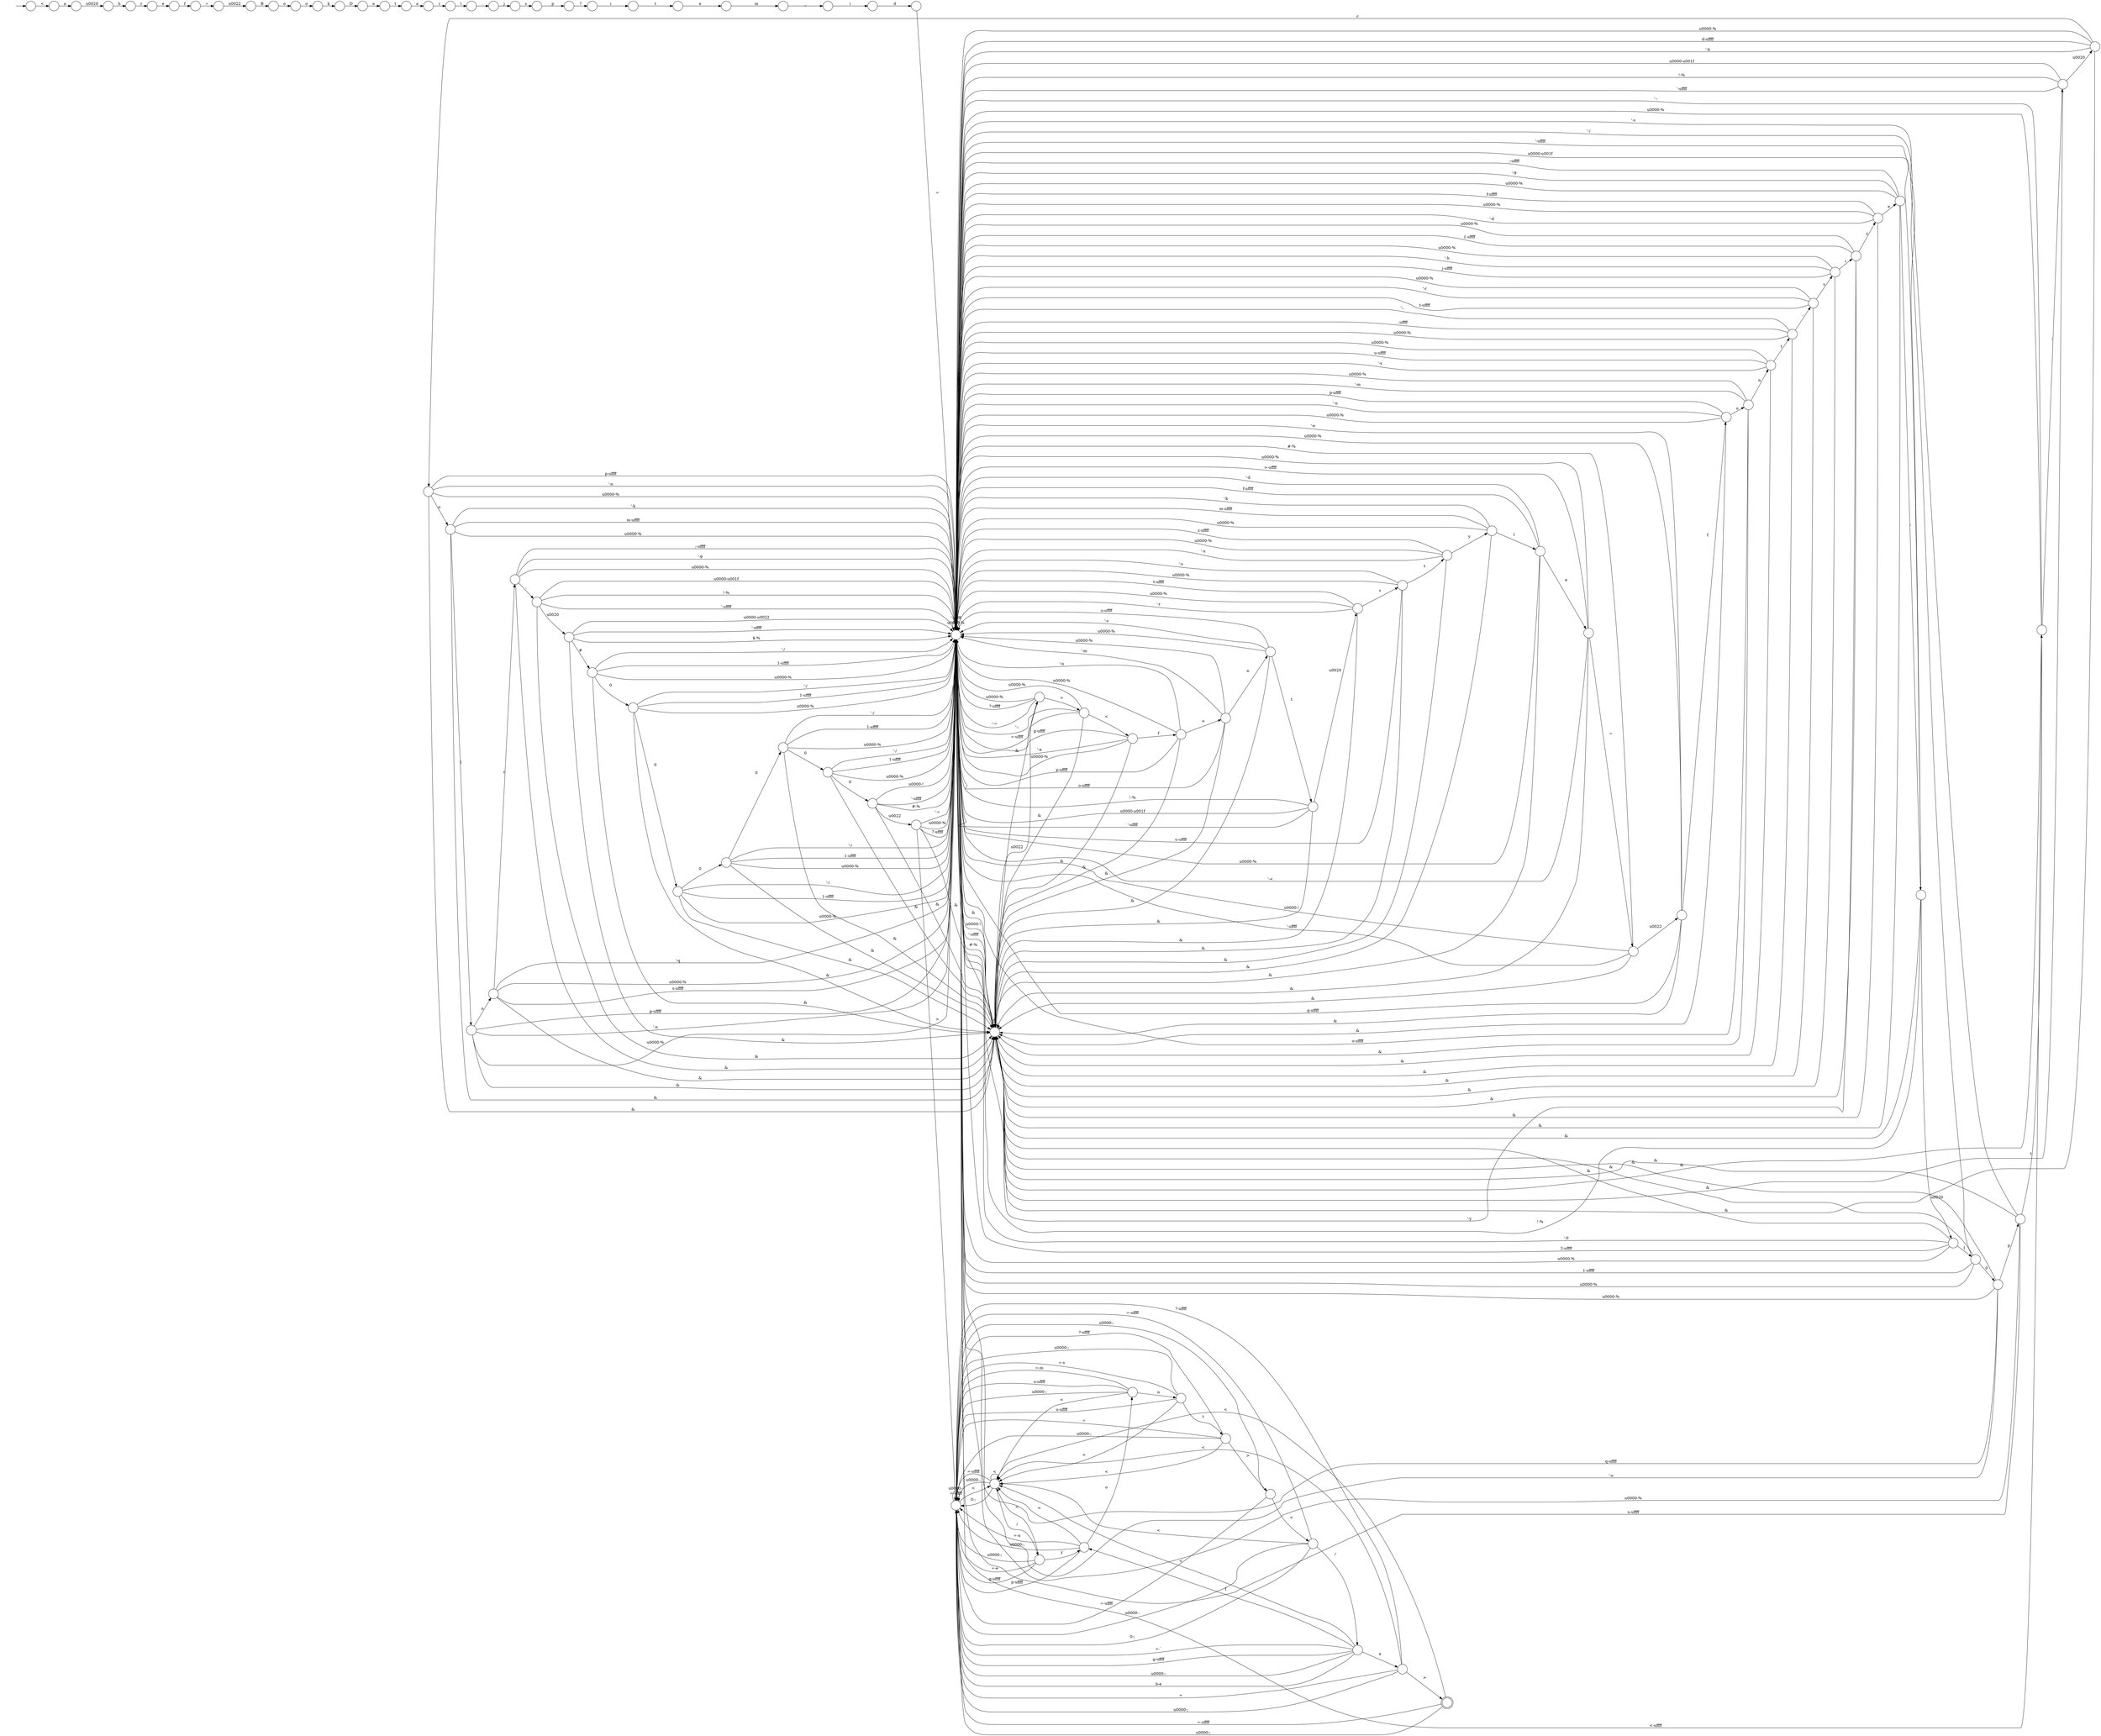 digraph Automaton {
  rankdir = LR;
  0 [shape=circle,label=""];
  0 -> 20 [label="p-\uffff"]
  0 -> 20 [label="'-n"]
  0 -> 73 [label="&"]
  0 -> 20 [label="\u0000-%"]
  0 -> 57 [label="o"]
  1 [shape=circle,label=""];
  1 -> 79 [label="="]
  2 [shape=circle,label=""];
  2 -> 35 [label="t"]
  2 -> 50 [label="u-\uffff"]
  2 -> 50 [label="\u0000-;"]
  2 -> 54 [label="<"]
  2 -> 50 [label="=-s"]
  3 [shape=circle,label=""];
  3 -> 82 [label="t"]
  4 [shape=circle,label=""];
  4 -> 67 [label="m"]
  5 [shape=circle,label=""];
  5 -> 73 [label="&"]
  5 -> 20 [label="\u0000-\u001f"]
  5 -> 83 [label="\u0020"]
  5 -> 20 [label="!-%"]
  5 -> 20 [label="'-\uffff"]
  6 [shape=doublecircle,label=""];
  6 -> 50 [label="=-\uffff"]
  6 -> 50 [label="\u0000-;"]
  6 -> 54 [label="<"]
  7 [shape=circle,label=""];
  7 -> 50 [label="=-`"]
  7 -> 78 [label="f"]
  7 -> 50 [label="g-\uffff"]
  7 -> 46 [label="a"]
  7 -> 50 [label="\u0000-;"]
  7 -> 54 [label="<"]
  7 -> 50 [label="b-e"]
  8 [shape=circle,label=""];
  8 -> 73 [label="&"]
  8 -> 20 [label="'-/"]
  8 -> 20 [label="1-\uffff"]
  8 -> 20 [label="\u0000-%"]
  8 -> 45 [label="0"]
  9 [shape=circle,label=""];
  9 -> 20 [label="p-\uffff"]
  9 -> 20 [label="'-n"]
  9 -> 73 [label="&"]
  9 -> 20 [label="\u0000-%"]
  9 -> 34 [label="o"]
  10 [shape=circle,label=""];
  10 -> 73 [label="&"]
  10 -> 20 [label="'-/"]
  10 -> 20 [label="1-\uffff"]
  10 -> 20 [label="\u0000-%"]
  10 -> 62 [label="0"]
  11 [shape=circle,label=""];
  11 -> 73 [label="&"]
  11 -> 37 [label=">"]
  11 -> 20 [label="'-="]
  11 -> 20 [label="\u0000-%"]
  11 -> 20 [label="?-\uffff"]
  12 [shape=circle,label=""];
  12 -> 48 [label="p"]
  13 [shape=circle,label=""];
  initial [shape=plaintext,label=""];
  initial -> 13
  13 -> 64 [label="<"]
  14 [shape=circle,label=""];
  14 -> 73 [label="&"]
  14 -> 60 [label="t"]
  14 -> 20 [label="\u0000-%"]
  14 -> 20 [label="u-\uffff"]
  14 -> 20 [label="'-s"]
  15 [shape=circle,label=""];
  15 -> 73 [label="&"]
  15 -> 20 [label="\u0000-\u001f"]
  15 -> 56 [label="\u0020"]
  15 -> 20 [label="!-%"]
  15 -> 20 [label="'-\uffff"]
  16 [shape=circle,label=""];
  16 -> 12 [label="s"]
  17 [shape=circle,label=""];
  17 -> 73 [label="&"]
  17 -> 53 [label="e"]
  17 -> 20 [label="f-\uffff"]
  17 -> 20 [label="\u0000-%"]
  17 -> 20 [label="'-d"]
  18 [shape=circle,label=""];
  18 -> 1 [label="f"]
  19 [shape=circle,label=""];
  19 -> 22 [label="h"]
  20 [shape=circle,label=""];
  20 -> 73 [label="&"]
  20 -> 20 [label="\u0000-%"]
  20 -> 20 [label="'-\uffff"]
  21 [shape=circle,label=""];
  21 -> 73 [label="&"]
  21 -> 5 [label="t"]
  21 -> 20 [label="\u0000-%"]
  21 -> 20 [label="u-\uffff"]
  21 -> 20 [label="'-s"]
  22 [shape=circle,label=""];
  22 -> 40 [label="r"]
  23 [shape=circle,label=""];
  23 -> 73 [label="&"]
  23 -> 20 [label="'-k"]
  23 -> 20 [label="m-\uffff"]
  23 -> 20 [label="\u0000-%"]
  23 -> 17 [label="l"]
  24 [shape=circle,label=""];
  24 -> 63 [label="."]
  25 [shape=circle,label=""];
  25 -> 2 [label="n"]
  25 -> 50 [label="o-\uffff"]
  25 -> 50 [label="\u0000-;"]
  25 -> 54 [label="<"]
  25 -> 50 [label="=-m"]
  26 [shape=circle,label=""];
  26 -> 73 [label="&"]
  26 -> 50 [label=">"]
  26 -> 20 [label="'-="]
  26 -> 20 [label="\u0000-%"]
  26 -> 20 [label="?-\uffff"]
  27 [shape=circle,label=""];
  27 -> 24 [label="l"]
  28 [shape=circle,label=""];
  28 -> 50 [label="0-;"]
  28 -> 50 [label="=-\uffff"]
  28 -> 50 [label="\u0000-."]
  28 -> 7 [label="/"]
  28 -> 54 [label="<"]
  29 [shape=circle,label=""];
  29 -> 50 [label="=-\uffff"]
  29 -> 50 [label="\u0000-;"]
  29 -> 28 [label="<"]
  30 [shape=circle,label=""];
  30 -> 73 [label="&"]
  30 -> 20 [label="'-/"]
  30 -> 20 [label="1-\uffff"]
  30 -> 20 [label="\u0000-%"]
  30 -> 55 [label="0"]
  31 [shape=circle,label=""];
  31 -> 73 [label="&"]
  31 -> 20 [label="\u0000-\u001f"]
  31 -> 42 [label="\u0020"]
  31 -> 20 [label="!-%"]
  31 -> 20 [label="'-\uffff"]
  32 [shape=circle,label=""];
  32 -> 20 [label="<-\uffff"]
  32 -> 20 [label="'-:"]
  32 -> 73 [label="&"]
  32 -> 31 [label=";"]
  32 -> 20 [label="\u0000-%"]
  33 [shape=circle,label=""];
  33 -> 72 [label="D"]
  34 [shape=circle,label=""];
  34 -> 73 [label="&"]
  34 -> 20 [label="'-q"]
  34 -> 20 [label="\u0000-%"]
  34 -> 81 [label="r"]
  34 -> 20 [label="s-\uffff"]
  35 [shape=circle,label=""];
  35 -> 50 [label="="]
  35 -> 29 [label=">"]
  35 -> 50 [label="\u0000-;"]
  35 -> 54 [label="<"]
  35 -> 50 [label="?-\uffff"]
  36 [shape=circle,label=""];
  36 -> 27 [label="i"]
  37 [shape=circle,label=""];
  37 -> 20 [label="'-;"]
  37 -> 20 [label="=-\uffff"]
  37 -> 73 [label="&"]
  37 -> 20 [label="\u0000-%"]
  37 -> 70 [label="<"]
  38 [shape=circle,label=""];
  38 -> 86 [label="\u0022"]
  38 -> 73 [label="&"]
  38 -> 20 [label="\u0000-!"]
  38 -> 20 [label="'-\uffff"]
  38 -> 20 [label="#-%"]
  39 [shape=circle,label=""];
  39 -> 73 [label="&"]
  39 -> 20 [label="\u0000-\u001f"]
  39 -> 51 [label="\u0020"]
  39 -> 20 [label="!-%"]
  39 -> 20 [label="'-\uffff"]
  40 [shape=circle,label=""];
  40 -> 18 [label="e"]
  41 [shape=circle,label=""];
  41 -> 3 [label="i"]
  42 [shape=circle,label=""];
  42 -> 20 [label="'-b"]
  42 -> 0 [label="c"]
  42 -> 73 [label="&"]
  42 -> 20 [label="\u0000-%"]
  42 -> 20 [label="d-\uffff"]
  43 [shape=circle,label=""];
  43 -> 59 [label="d"]
  44 [shape=circle,label=""];
  44 -> 21 [label="n"]
  44 -> 73 [label="&"]
  44 -> 20 [label="o-\uffff"]
  44 -> 20 [label="\u0000-%"]
  44 -> 20 [label="'-m"]
  45 [shape=circle,label=""];
  45 -> 73 [label="&"]
  45 -> 20 [label="'-/"]
  45 -> 20 [label="1-\uffff"]
  45 -> 20 [label="\u0000-%"]
  45 -> 77 [label="0"]
  46 [shape=circle,label=""];
  46 -> 50 [label="="]
  46 -> 6 [label=">"]
  46 -> 50 [label="\u0000-;"]
  46 -> 54 [label="<"]
  46 -> 50 [label="?-\uffff"]
  47 [shape=circle,label=""];
  47 -> 91 [label="z"]
  47 -> 20 [label="'-y"]
  47 -> 73 [label="&"]
  47 -> 20 [label="\u0000-%"]
  47 -> 20 [label="{-\uffff"]
  48 [shape=circle,label=""];
  48 -> 41 [label="?"]
  49 [shape=circle,label=""];
  49 -> 76 [label="o"]
  50 [shape=circle,label=""];
  50 -> 50 [label="=-\uffff"]
  50 -> 50 [label="\u0000-;"]
  50 -> 54 [label="<"]
  51 [shape=circle,label=""];
  51 -> 20 [label="'-0"]
  51 -> 73 [label="&"]
  51 -> 20 [label="2-\uffff"]
  51 -> 20 [label="\u0000-%"]
  51 -> 10 [label="1"]
  52 [shape=circle,label=""];
  52 -> 73 [label="&"]
  52 -> 66 [label="s"]
  52 -> 20 [label="t-\uffff"]
  52 -> 20 [label="\u0000-%"]
  52 -> 20 [label="'-r"]
  53 [shape=circle,label=""];
  53 -> 38 [label="="]
  53 -> 20 [label="'-<"]
  53 -> 73 [label="&"]
  53 -> 20 [label="\u0000-%"]
  53 -> 20 [label=">-\uffff"]
  54 [shape=circle,label=""];
  54 -> 50 [label="0-;"]
  54 -> 50 [label="=-\uffff"]
  54 -> 50 [label="\u0000-."]
  54 -> 89 [label="/"]
  54 -> 54 [label="<"]
  55 [shape=circle,label=""];
  55 -> 73 [label="&"]
  55 -> 20 [label="'-/"]
  55 -> 20 [label="1-\uffff"]
  55 -> 20 [label="\u0000-%"]
  55 -> 80 [label="0"]
  56 [shape=circle,label=""];
  56 -> 20 [label="\u0000-\u0022"]
  56 -> 73 [label="&"]
  56 -> 8 [label="#"]
  56 -> 20 [label="'-\uffff"]
  56 -> 20 [label="$-%"]
  57 [shape=circle,label=""];
  57 -> 73 [label="&"]
  57 -> 20 [label="'-k"]
  57 -> 20 [label="m-\uffff"]
  57 -> 20 [label="\u0000-%"]
  57 -> 9 [label="l"]
  58 [shape=circle,label=""];
  58 -> 84 [label="t"]
  58 -> 73 [label="&"]
  58 -> 20 [label="\u0000-%"]
  58 -> 20 [label="u-\uffff"]
  58 -> 20 [label="'-s"]
  59 [shape=circle,label=""];
  59 -> 20 [label="="]
  60 [shape=circle,label=""];
  60 -> 73 [label="&"]
  60 -> 20 [label="\u0000-%"]
  60 -> 23 [label="y"]
  60 -> 20 [label="z-\uffff"]
  60 -> 20 [label="'-x"]
  61 [shape=circle,label=""];
  61 -> 20 [label="p-\uffff"]
  61 -> 20 [label="'-n"]
  61 -> 73 [label="&"]
  61 -> 20 [label="\u0000-%"]
  61 -> 44 [label="o"]
  62 [shape=circle,label=""];
  62 -> 20 [label="q-\uffff"]
  62 -> 20 [label="'-o"]
  62 -> 73 [label="&"]
  62 -> 65 [label="p"]
  62 -> 20 [label="\u0000-%"]
  63 [shape=circle,label=""];
  63 -> 16 [label="j"]
  64 [shape=circle,label=""];
  64 -> 85 [label="a"]
  65 [shape=circle,label=""];
  65 -> 73 [label="&"]
  65 -> 32 [label="t"]
  65 -> 20 [label="\u0000-%"]
  65 -> 20 [label="u-\uffff"]
  65 -> 20 [label="'-s"]
  66 [shape=circle,label=""];
  66 -> 73 [label="&"]
  66 -> 47 [label="i"]
  66 -> 20 [label="\u0000-%"]
  66 -> 20 [label="'-h"]
  66 -> 20 [label="j-\uffff"]
  67 [shape=circle,label=""];
  67 -> 92 [label="_"]
  68 [shape=circle,label=""];
  68 -> 88 [label="B"]
  69 [shape=circle,label=""];
  69 -> 58 [label="n"]
  69 -> 73 [label="&"]
  69 -> 20 [label="o-\uffff"]
  69 -> 20 [label="\u0000-%"]
  69 -> 20 [label="'-m"]
  70 [shape=circle,label=""];
  70 -> 61 [label="f"]
  70 -> 73 [label="&"]
  70 -> 20 [label="g-\uffff"]
  70 -> 20 [label="'-e"]
  70 -> 20 [label="\u0000-%"]
  71 [shape=circle,label=""];
  71 -> 75 [label="t"]
  72 [shape=circle,label=""];
  72 -> 71 [label="e"]
  73 [shape=circle,label=""];
  73 -> 11 [label="\u0022"]
  73 -> 73 [label="&"]
  73 -> 20 [label="\u0000-!"]
  73 -> 20 [label="'-\uffff"]
  73 -> 20 [label="#-%"]
  74 [shape=circle,label=""];
  74 -> 20 [label="p-\uffff"]
  74 -> 20 [label="'-n"]
  74 -> 73 [label="&"]
  74 -> 20 [label="\u0000-%"]
  74 -> 69 [label="o"]
  75 [shape=circle,label=""];
  75 -> 36 [label="a"]
  76 [shape=circle,label=""];
  76 -> 33 [label="k"]
  77 [shape=circle,label=""];
  77 -> 73 [label="&"]
  77 -> 20 [label="'-/"]
  77 -> 20 [label="1-\uffff"]
  77 -> 20 [label="\u0000-%"]
  77 -> 30 [label="0"]
  78 [shape=circle,label=""];
  78 -> 50 [label="p-\uffff"]
  78 -> 50 [label="=-n"]
  78 -> 50 [label="\u0000-;"]
  78 -> 54 [label="<"]
  78 -> 25 [label="o"]
  79 [shape=circle,label=""];
  79 -> 68 [label="\u0022"]
  80 [shape=circle,label=""];
  80 -> 73 [label="&"]
  80 -> 20 [label="'-/"]
  80 -> 20 [label="1-\uffff"]
  80 -> 20 [label="\u0000-%"]
  80 -> 90 [label="0"]
  81 [shape=circle,label=""];
  81 -> 15 [label=":"]
  81 -> 73 [label="&"]
  81 -> 20 [label=";-\uffff"]
  81 -> 20 [label="'-9"]
  81 -> 20 [label="\u0000-%"]
  82 [shape=circle,label=""];
  82 -> 4 [label="e"]
  83 [shape=circle,label=""];
  83 -> 73 [label="&"]
  83 -> 14 [label="s"]
  83 -> 20 [label="t-\uffff"]
  83 -> 20 [label="\u0000-%"]
  83 -> 20 [label="'-r"]
  84 [shape=circle,label=""];
  84 -> 73 [label="&"]
  84 -> 20 [label="\u0000-%"]
  84 -> 52 [label="-"]
  84 -> 20 [label="'-,"]
  84 -> 20 [label=".-\uffff"]
  85 [shape=circle,label=""];
  85 -> 19 [label="\u0020"]
  86 [shape=circle,label=""];
  86 -> 74 [label="f"]
  86 -> 73 [label="&"]
  86 -> 20 [label="g-\uffff"]
  86 -> 20 [label="'-e"]
  86 -> 20 [label="\u0000-%"]
  87 [shape=circle,label=""];
  87 -> 39 [label=":"]
  87 -> 73 [label="&"]
  87 -> 20 [label=";-\uffff"]
  87 -> 20 [label="'-9"]
  87 -> 20 [label="\u0000-%"]
  88 [shape=circle,label=""];
  88 -> 49 [label="o"]
  89 [shape=circle,label=""];
  89 -> 50 [label="=-e"]
  89 -> 78 [label="f"]
  89 -> 50 [label="g-\uffff"]
  89 -> 50 [label="\u0000-;"]
  89 -> 54 [label="<"]
  90 [shape=circle,label=""];
  90 -> 26 [label="\u0022"]
  90 -> 73 [label="&"]
  90 -> 20 [label="\u0000-!"]
  90 -> 20 [label="'-\uffff"]
  90 -> 20 [label="#-%"]
  91 [shape=circle,label=""];
  91 -> 73 [label="&"]
  91 -> 87 [label="e"]
  91 -> 20 [label="f-\uffff"]
  91 -> 20 [label="\u0000-%"]
  91 -> 20 [label="'-d"]
  92 [shape=circle,label=""];
  92 -> 43 [label="i"]
}

